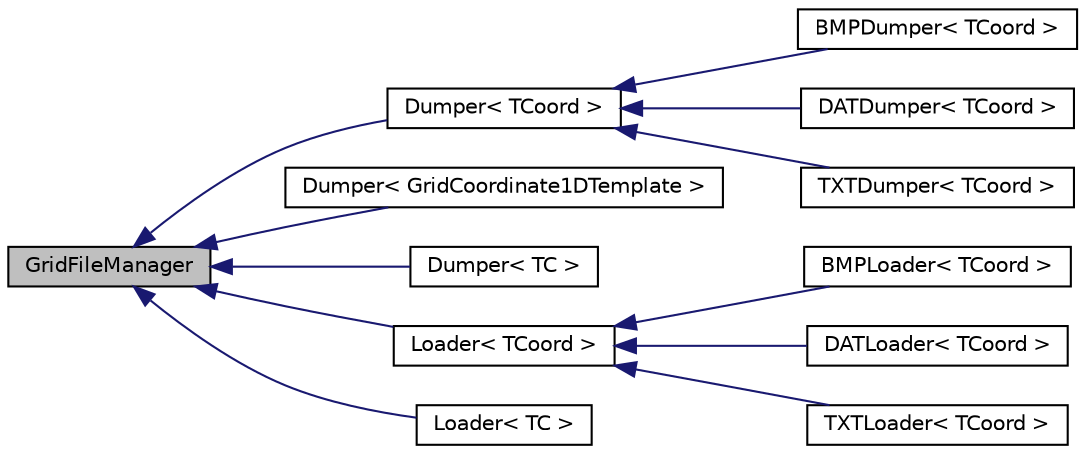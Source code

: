 digraph "GridFileManager"
{
  edge [fontname="Helvetica",fontsize="10",labelfontname="Helvetica",labelfontsize="10"];
  node [fontname="Helvetica",fontsize="10",shape=record];
  rankdir="LR";
  Node1 [label="GridFileManager",height=0.2,width=0.4,color="black", fillcolor="grey75", style="filled", fontcolor="black"];
  Node1 -> Node2 [dir="back",color="midnightblue",fontsize="10",style="solid",fontname="Helvetica"];
  Node2 [label="Dumper\< TCoord \>",height=0.2,width=0.4,color="black", fillcolor="white", style="filled",URL="$classDumper.html"];
  Node2 -> Node3 [dir="back",color="midnightblue",fontsize="10",style="solid",fontname="Helvetica"];
  Node3 [label="BMPDumper\< TCoord \>",height=0.2,width=0.4,color="black", fillcolor="white", style="filled",URL="$classBMPDumper.html"];
  Node2 -> Node4 [dir="back",color="midnightblue",fontsize="10",style="solid",fontname="Helvetica"];
  Node4 [label="DATDumper\< TCoord \>",height=0.2,width=0.4,color="black", fillcolor="white", style="filled",URL="$classDATDumper.html"];
  Node2 -> Node5 [dir="back",color="midnightblue",fontsize="10",style="solid",fontname="Helvetica"];
  Node5 [label="TXTDumper\< TCoord \>",height=0.2,width=0.4,color="black", fillcolor="white", style="filled",URL="$classTXTDumper.html"];
  Node1 -> Node6 [dir="back",color="midnightblue",fontsize="10",style="solid",fontname="Helvetica"];
  Node6 [label="Dumper\< GridCoordinate1DTemplate \>",height=0.2,width=0.4,color="black", fillcolor="white", style="filled",URL="$classDumper.html"];
  Node1 -> Node7 [dir="back",color="midnightblue",fontsize="10",style="solid",fontname="Helvetica"];
  Node7 [label="Dumper\< TC \>",height=0.2,width=0.4,color="black", fillcolor="white", style="filled",URL="$classDumper.html"];
  Node1 -> Node8 [dir="back",color="midnightblue",fontsize="10",style="solid",fontname="Helvetica"];
  Node8 [label="Loader\< TCoord \>",height=0.2,width=0.4,color="black", fillcolor="white", style="filled",URL="$classLoader.html"];
  Node8 -> Node9 [dir="back",color="midnightblue",fontsize="10",style="solid",fontname="Helvetica"];
  Node9 [label="BMPLoader\< TCoord \>",height=0.2,width=0.4,color="black", fillcolor="white", style="filled",URL="$classBMPLoader.html"];
  Node8 -> Node10 [dir="back",color="midnightblue",fontsize="10",style="solid",fontname="Helvetica"];
  Node10 [label="DATLoader\< TCoord \>",height=0.2,width=0.4,color="black", fillcolor="white", style="filled",URL="$classDATLoader.html"];
  Node8 -> Node11 [dir="back",color="midnightblue",fontsize="10",style="solid",fontname="Helvetica"];
  Node11 [label="TXTLoader\< TCoord \>",height=0.2,width=0.4,color="black", fillcolor="white", style="filled",URL="$classTXTLoader.html"];
  Node1 -> Node12 [dir="back",color="midnightblue",fontsize="10",style="solid",fontname="Helvetica"];
  Node12 [label="Loader\< TC \>",height=0.2,width=0.4,color="black", fillcolor="white", style="filled",URL="$classLoader.html"];
}
